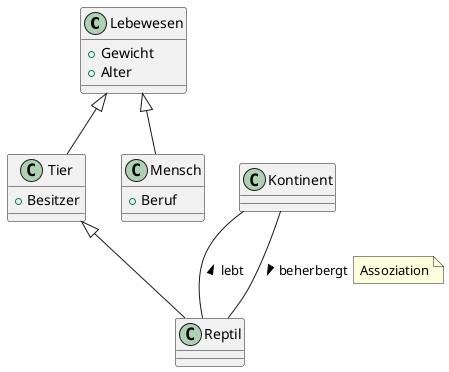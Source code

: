 @startuml LebewesenDiagrammErweitert
class Lebewesen {
    + Gewicht
    + Alter
}

class Tier {
    + Besitzer
}
Lebewesen <|-- Tier

class Mensch {
    + Beruf
}
Lebewesen <|-- Mensch

class Reptil {
}
Tier <|-- Reptil

class Kontinent {
}
Kontinent -- Reptil  : < lebt
Kontinent -- Reptil  : > beherbergt
note right on link
Assoziation
end note
@enduml
